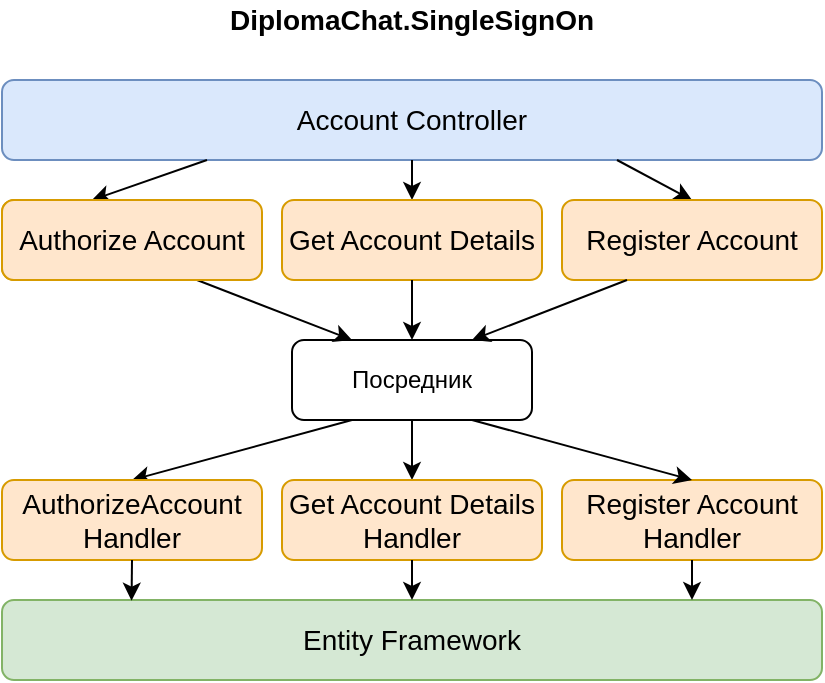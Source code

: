 <mxfile version="14.6.13" type="device"><diagram name="Page-1" id="38b20595-45e3-9b7f-d5ca-b57f44c5b66d"><mxGraphModel dx="813" dy="470" grid="1" gridSize="10" guides="1" tooltips="1" connect="0" arrows="1" fold="1" page="1" pageScale="1" pageWidth="1100" pageHeight="850" background="#ffffff" math="0" shadow="0"><root><mxCell id="0"/><mxCell id="1" parent="0"/><mxCell id="1MMkGQxWinL9moIuzvwU-2" value="&lt;span style=&quot;font-size: 14px&quot;&gt;Account Controller&lt;/span&gt;" style="rounded=1;whiteSpace=wrap;html=1;fillColor=#dae8fc;strokeColor=#6c8ebf;" parent="1" vertex="1"><mxGeometry x="20" y="50" width="410" height="40" as="geometry"/></mxCell><mxCell id="1MMkGQxWinL9moIuzvwU-3" value="" style="endArrow=classic;html=1;exitX=0.5;exitY=1;exitDx=0;exitDy=0;entryX=0.5;entryY=0;entryDx=0;entryDy=0;" parent="1" source="1MMkGQxWinL9moIuzvwU-2" edge="1" target="1MMkGQxWinL9moIuzvwU-10"><mxGeometry width="50" height="50" relative="1" as="geometry"><mxPoint x="278.15" y="160.48" as="sourcePoint"/><mxPoint x="165" y="110" as="targetPoint"/></mxGeometry></mxCell><mxCell id="1MMkGQxWinL9moIuzvwU-4" value="" style="endArrow=classic;html=1;exitX=0.75;exitY=1;exitDx=0;exitDy=0;entryX=0.5;entryY=0;entryDx=0;entryDy=0;" parent="1" source="1MMkGQxWinL9moIuzvwU-2" edge="1" target="1MMkGQxWinL9moIuzvwU-13"><mxGeometry width="50" height="50" relative="1" as="geometry"><mxPoint x="175" y="100" as="sourcePoint"/><mxPoint x="265" y="110" as="targetPoint"/></mxGeometry></mxCell><mxCell id="1MMkGQxWinL9moIuzvwU-5" value="" style="endArrow=classic;html=1;exitX=0.25;exitY=1;exitDx=0;exitDy=0;entryX=0.5;entryY=0;entryDx=0;entryDy=0;" parent="1" source="1MMkGQxWinL9moIuzvwU-2" target="1MMkGQxWinL9moIuzvwU-7" edge="1"><mxGeometry width="50" height="50" relative="1" as="geometry"><mxPoint x="247.5" y="100" as="sourcePoint"/><mxPoint x="65" y="110" as="targetPoint"/></mxGeometry></mxCell><mxCell id="1MMkGQxWinL9moIuzvwU-7" value="&lt;span style=&quot;font-size: 14px&quot;&gt;Запрос&lt;/span&gt;" style="rounded=1;whiteSpace=wrap;html=1;fillColor=#ffe6cc;strokeColor=#d79b00;" parent="1" vertex="1"><mxGeometry x="20" y="110" width="90" height="40" as="geometry"/></mxCell><mxCell id="1MMkGQxWinL9moIuzvwU-10" value="&lt;span style=&quot;font-size: 14px&quot;&gt;Get Account Details&lt;/span&gt;" style="rounded=1;whiteSpace=wrap;html=1;fillColor=#ffe6cc;strokeColor=#d79b00;" parent="1" vertex="1"><mxGeometry x="160" y="110" width="130" height="40" as="geometry"/></mxCell><mxCell id="1MMkGQxWinL9moIuzvwU-13" value="&lt;span style=&quot;font-size: 14px&quot;&gt;Register Account&lt;/span&gt;" style="rounded=1;whiteSpace=wrap;html=1;fillColor=#ffe6cc;strokeColor=#d79b00;" parent="1" vertex="1"><mxGeometry x="300" y="110" width="130" height="40" as="geometry"/></mxCell><mxCell id="1MMkGQxWinL9moIuzvwU-29" style="edgeStyle=orthogonalEdgeStyle;rounded=0;orthogonalLoop=1;jettySize=auto;html=1;exitX=0.5;exitY=1;exitDx=0;exitDy=0;entryX=0.5;entryY=0;entryDx=0;entryDy=0;" parent="1" source="1MMkGQxWinL9moIuzvwU-17" target="1MMkGQxWinL9moIuzvwU-26" edge="1"><mxGeometry relative="1" as="geometry"/></mxCell><mxCell id="1MMkGQxWinL9moIuzvwU-17" value="Посредник" style="rounded=1;whiteSpace=wrap;html=1;" parent="1" vertex="1"><mxGeometry x="165" y="180" width="120" height="40" as="geometry"/></mxCell><mxCell id="1MMkGQxWinL9moIuzvwU-18" value="" style="endArrow=classic;html=1;exitX=0.25;exitY=1;exitDx=0;exitDy=0;entryX=0.75;entryY=0;entryDx=0;entryDy=0;" parent="1" source="1MMkGQxWinL9moIuzvwU-13" target="1MMkGQxWinL9moIuzvwU-17" edge="1"><mxGeometry width="50" height="50" relative="1" as="geometry"><mxPoint x="247.5" y="100" as="sourcePoint"/><mxPoint x="275" y="120" as="targetPoint"/></mxGeometry></mxCell><mxCell id="1MMkGQxWinL9moIuzvwU-19" value="" style="endArrow=classic;html=1;exitX=0.75;exitY=1;exitDx=0;exitDy=0;entryX=0.25;entryY=0;entryDx=0;entryDy=0;" parent="1" source="1MMkGQxWinL9moIuzvwU-20" target="1MMkGQxWinL9moIuzvwU-17" edge="1"><mxGeometry width="50" height="50" relative="1" as="geometry"><mxPoint x="102.5" y="100" as="sourcePoint"/><mxPoint x="75" y="120" as="targetPoint"/></mxGeometry></mxCell><mxCell id="1MMkGQxWinL9moIuzvwU-20" value="&lt;span style=&quot;font-size: 14px&quot;&gt;Authorize Account&lt;/span&gt;" style="rounded=1;whiteSpace=wrap;html=1;fillColor=#ffe6cc;strokeColor=#d79b00;" parent="1" vertex="1"><mxGeometry x="20" y="110" width="130" height="40" as="geometry"/></mxCell><mxCell id="1MMkGQxWinL9moIuzvwU-24" value="" style="endArrow=classic;html=1;exitX=0.25;exitY=1;exitDx=0;exitDy=0;entryX=0.5;entryY=0;entryDx=0;entryDy=0;" parent="1" source="1MMkGQxWinL9moIuzvwU-17" target="1MMkGQxWinL9moIuzvwU-25" edge="1"><mxGeometry width="50" height="50" relative="1" as="geometry"><mxPoint x="92.5" y="230" as="sourcePoint"/><mxPoint x="65" y="250" as="targetPoint"/></mxGeometry></mxCell><mxCell id="1MMkGQxWinL9moIuzvwU-25" value="&lt;span style=&quot;font-size: 14px&quot;&gt;AuthorizeAccount&lt;br&gt;Handler&lt;/span&gt;" style="rounded=1;whiteSpace=wrap;html=1;fillColor=#ffe6cc;strokeColor=#d79b00;" parent="1" vertex="1"><mxGeometry x="20" y="250" width="130" height="40" as="geometry"/></mxCell><mxCell id="1MMkGQxWinL9moIuzvwU-26" value="&lt;span style=&quot;font-size: 14px&quot;&gt;Get Account Details&lt;br&gt;&lt;/span&gt;&lt;span style=&quot;font-size: 14px&quot;&gt;Handler&lt;/span&gt;" style="rounded=1;whiteSpace=wrap;html=1;fillColor=#ffe6cc;strokeColor=#d79b00;" parent="1" vertex="1"><mxGeometry x="160" y="250" width="130" height="40" as="geometry"/></mxCell><mxCell id="1MMkGQxWinL9moIuzvwU-27" value="&lt;span style=&quot;font-size: 14px&quot;&gt;Register Account&lt;br&gt;&lt;/span&gt;&lt;span style=&quot;font-size: 14px&quot;&gt;Handler&lt;/span&gt;" style="rounded=1;whiteSpace=wrap;html=1;fillColor=#ffe6cc;strokeColor=#d79b00;" parent="1" vertex="1"><mxGeometry x="300" y="250" width="130" height="40" as="geometry"/></mxCell><mxCell id="1MMkGQxWinL9moIuzvwU-28" value="" style="endArrow=classic;html=1;exitX=0.75;exitY=1;exitDx=0;exitDy=0;entryX=0.5;entryY=0;entryDx=0;entryDy=0;" parent="1" source="1MMkGQxWinL9moIuzvwU-17" target="1MMkGQxWinL9moIuzvwU-27" edge="1"><mxGeometry width="50" height="50" relative="1" as="geometry"><mxPoint x="237.5" y="230" as="sourcePoint"/><mxPoint x="270" y="230" as="targetPoint"/></mxGeometry></mxCell><mxCell id="1MMkGQxWinL9moIuzvwU-31" value="&lt;span style=&quot;font-size: 14px&quot;&gt;Entity Framework&lt;/span&gt;" style="rounded=1;whiteSpace=wrap;html=1;fillColor=#d5e8d4;strokeColor=#82b366;" parent="1" vertex="1"><mxGeometry x="20" y="310" width="410" height="40" as="geometry"/></mxCell><mxCell id="8MpeHK_R32v9h5HAZzLZ-1" value="" style="endArrow=classic;html=1;exitX=0.5;exitY=1;exitDx=0;exitDy=0;entryX=0.5;entryY=0;entryDx=0;entryDy=0;" edge="1" parent="1" source="1MMkGQxWinL9moIuzvwU-10" target="1MMkGQxWinL9moIuzvwU-17"><mxGeometry width="50" height="50" relative="1" as="geometry"><mxPoint x="375" y="160" as="sourcePoint"/><mxPoint x="265" y="190" as="targetPoint"/></mxGeometry></mxCell><mxCell id="8MpeHK_R32v9h5HAZzLZ-2" value="" style="endArrow=classic;html=1;exitX=0.5;exitY=1;exitDx=0;exitDy=0;entryX=0.5;entryY=0;entryDx=0;entryDy=0;" edge="1" parent="1" source="1MMkGQxWinL9moIuzvwU-27"><mxGeometry width="50" height="50" relative="1" as="geometry"><mxPoint x="265" y="230" as="sourcePoint"/><mxPoint x="365" y="310" as="targetPoint"/></mxGeometry></mxCell><mxCell id="8MpeHK_R32v9h5HAZzLZ-3" value="" style="endArrow=classic;html=1;exitX=0.5;exitY=1;exitDx=0;exitDy=0;entryX=0.5;entryY=0;entryDx=0;entryDy=0;" edge="1" parent="1" source="1MMkGQxWinL9moIuzvwU-26" target="1MMkGQxWinL9moIuzvwU-31"><mxGeometry width="50" height="50" relative="1" as="geometry"><mxPoint x="375" y="300" as="sourcePoint"/><mxPoint x="375" y="320" as="targetPoint"/></mxGeometry></mxCell><mxCell id="8MpeHK_R32v9h5HAZzLZ-4" value="" style="endArrow=classic;html=1;exitX=0.5;exitY=1;exitDx=0;exitDy=0;entryX=0.158;entryY=0.009;entryDx=0;entryDy=0;entryPerimeter=0;" edge="1" parent="1" source="1MMkGQxWinL9moIuzvwU-25" target="1MMkGQxWinL9moIuzvwU-31"><mxGeometry width="50" height="50" relative="1" as="geometry"><mxPoint x="235" y="300" as="sourcePoint"/><mxPoint x="235" y="320" as="targetPoint"/></mxGeometry></mxCell><mxCell id="8MpeHK_R32v9h5HAZzLZ-6" value="&lt;font style=&quot;font-size: 14px&quot;&gt;&lt;b&gt;DiplomaChat.SingleSignOn&lt;/b&gt;&lt;/font&gt;" style="text;html=1;strokeColor=none;fillColor=none;align=center;verticalAlign=middle;whiteSpace=wrap;rounded=0;dashed=1;" vertex="1" parent="1"><mxGeometry x="145" y="10" width="160" height="20" as="geometry"/></mxCell></root></mxGraphModel></diagram></mxfile>